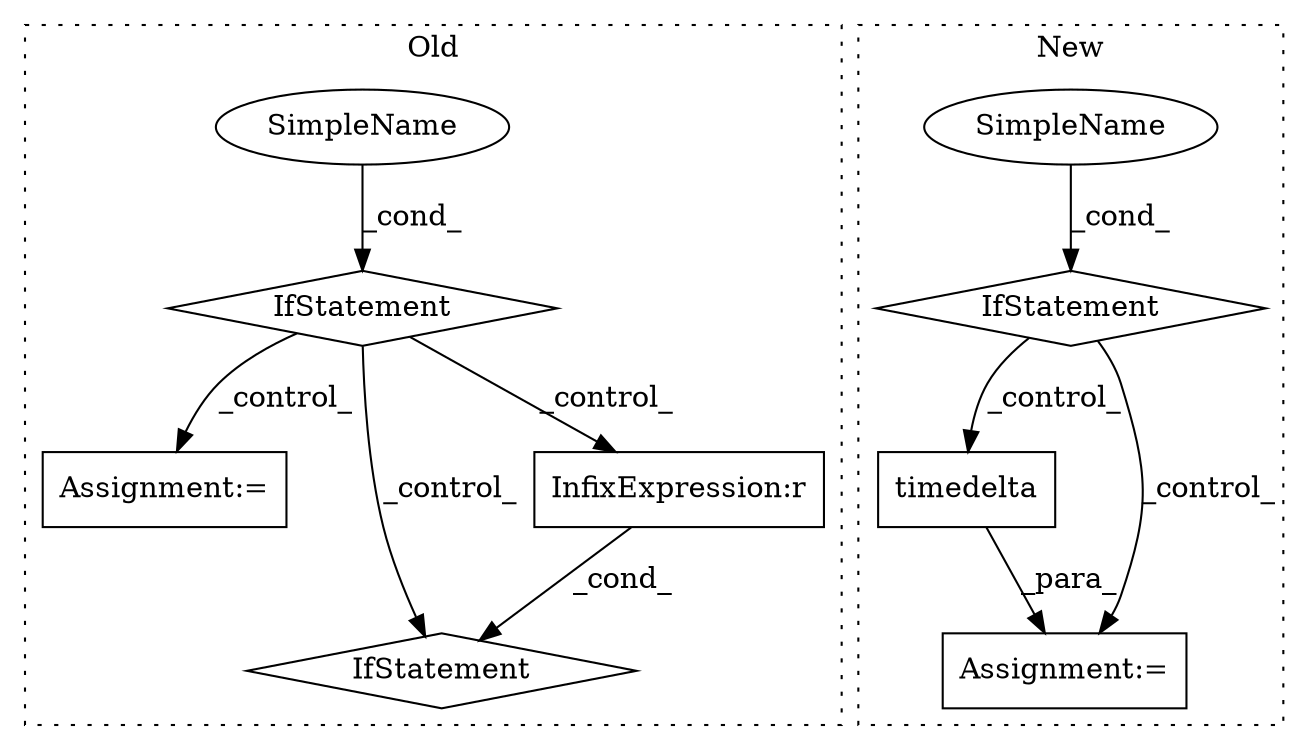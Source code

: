 digraph G {
subgraph cluster0 {
1 [label="IfStatement" a="25" s="3107,3124" l="4,2" shape="diamond"];
4 [label="Assignment:=" a="7" s="3170" l="2" shape="box"];
5 [label="SimpleName" a="42" s="" l="" shape="ellipse"];
8 [label="IfStatement" a="25" s="3185,3218" l="4,2" shape="diamond"];
9 [label="InfixExpression:r" a="27" s="3191" l="3" shape="box"];
label = "Old";
style="dotted";
}
subgraph cluster1 {
2 [label="timedelta" a="32" s="3542,3696" l="23,-5" shape="box"];
3 [label="Assignment:=" a="7" s="3532" l="1" shape="box"];
6 [label="IfStatement" a="25" s="3223,3271" l="4,2" shape="diamond"];
7 [label="SimpleName" a="42" s="" l="" shape="ellipse"];
label = "New";
style="dotted";
}
1 -> 8 [label="_control_"];
1 -> 4 [label="_control_"];
1 -> 9 [label="_control_"];
2 -> 3 [label="_para_"];
5 -> 1 [label="_cond_"];
6 -> 3 [label="_control_"];
6 -> 2 [label="_control_"];
7 -> 6 [label="_cond_"];
9 -> 8 [label="_cond_"];
}